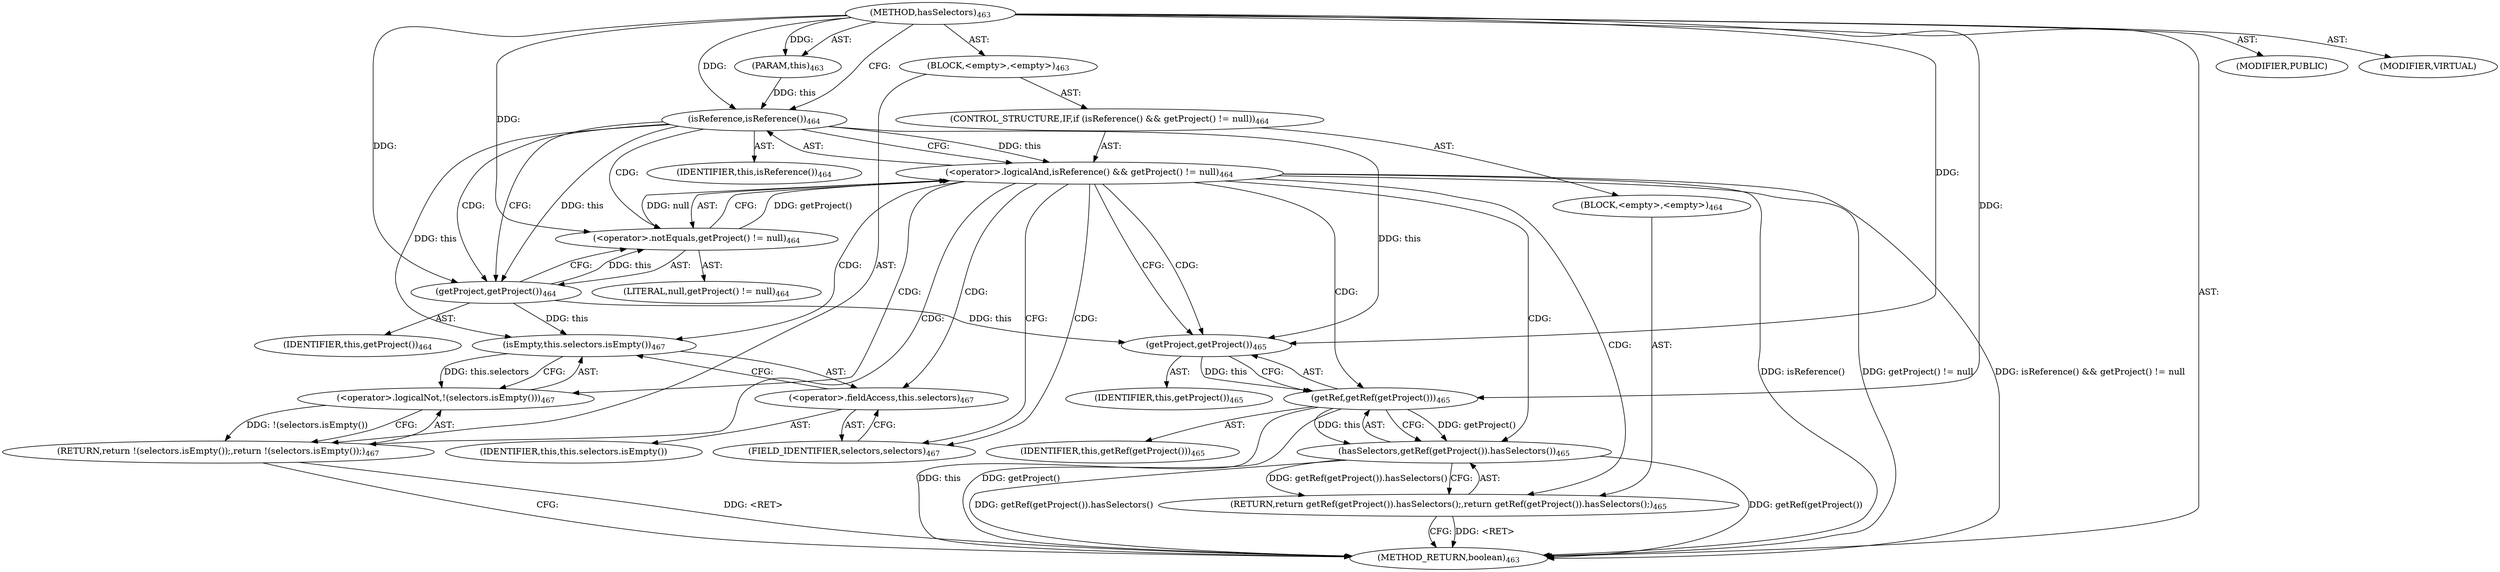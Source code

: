 digraph "hasSelectors" {  
"111669149719" [label = <(METHOD,hasSelectors)<SUB>463</SUB>> ]
"115964117013" [label = <(PARAM,this)<SUB>463</SUB>> ]
"25769803840" [label = <(BLOCK,&lt;empty&gt;,&lt;empty&gt;)<SUB>463</SUB>> ]
"47244640292" [label = <(CONTROL_STRUCTURE,IF,if (isReference() &amp;&amp; getProject() != null))<SUB>464</SUB>> ]
"30064771378" [label = <(&lt;operator&gt;.logicalAnd,isReference() &amp;&amp; getProject() != null)<SUB>464</SUB>> ]
"30064771379" [label = <(isReference,isReference())<SUB>464</SUB>> ]
"68719476797" [label = <(IDENTIFIER,this,isReference())<SUB>464</SUB>> ]
"30064771380" [label = <(&lt;operator&gt;.notEquals,getProject() != null)<SUB>464</SUB>> ]
"30064771381" [label = <(getProject,getProject())<SUB>464</SUB>> ]
"68719476798" [label = <(IDENTIFIER,this,getProject())<SUB>464</SUB>> ]
"90194313238" [label = <(LITERAL,null,getProject() != null)<SUB>464</SUB>> ]
"25769803841" [label = <(BLOCK,&lt;empty&gt;,&lt;empty&gt;)<SUB>464</SUB>> ]
"146028888080" [label = <(RETURN,return getRef(getProject()).hasSelectors();,return getRef(getProject()).hasSelectors();)<SUB>465</SUB>> ]
"30064771382" [label = <(hasSelectors,getRef(getProject()).hasSelectors())<SUB>465</SUB>> ]
"30064771383" [label = <(getRef,getRef(getProject()))<SUB>465</SUB>> ]
"68719476800" [label = <(IDENTIFIER,this,getRef(getProject()))<SUB>465</SUB>> ]
"30064771384" [label = <(getProject,getProject())<SUB>465</SUB>> ]
"68719476799" [label = <(IDENTIFIER,this,getProject())<SUB>465</SUB>> ]
"146028888081" [label = <(RETURN,return !(selectors.isEmpty());,return !(selectors.isEmpty());)<SUB>467</SUB>> ]
"30064771385" [label = <(&lt;operator&gt;.logicalNot,!(selectors.isEmpty()))<SUB>467</SUB>> ]
"30064771386" [label = <(isEmpty,this.selectors.isEmpty())<SUB>467</SUB>> ]
"30064771387" [label = <(&lt;operator&gt;.fieldAccess,this.selectors)<SUB>467</SUB>> ]
"68719477012" [label = <(IDENTIFIER,this,this.selectors.isEmpty())> ]
"55834574916" [label = <(FIELD_IDENTIFIER,selectors,selectors)<SUB>467</SUB>> ]
"133143986229" [label = <(MODIFIER,PUBLIC)> ]
"133143986230" [label = <(MODIFIER,VIRTUAL)> ]
"128849018903" [label = <(METHOD_RETURN,boolean)<SUB>463</SUB>> ]
  "111669149719" -> "115964117013"  [ label = "AST: "] 
  "111669149719" -> "25769803840"  [ label = "AST: "] 
  "111669149719" -> "133143986229"  [ label = "AST: "] 
  "111669149719" -> "133143986230"  [ label = "AST: "] 
  "111669149719" -> "128849018903"  [ label = "AST: "] 
  "25769803840" -> "47244640292"  [ label = "AST: "] 
  "25769803840" -> "146028888081"  [ label = "AST: "] 
  "47244640292" -> "30064771378"  [ label = "AST: "] 
  "47244640292" -> "25769803841"  [ label = "AST: "] 
  "30064771378" -> "30064771379"  [ label = "AST: "] 
  "30064771378" -> "30064771380"  [ label = "AST: "] 
  "30064771379" -> "68719476797"  [ label = "AST: "] 
  "30064771380" -> "30064771381"  [ label = "AST: "] 
  "30064771380" -> "90194313238"  [ label = "AST: "] 
  "30064771381" -> "68719476798"  [ label = "AST: "] 
  "25769803841" -> "146028888080"  [ label = "AST: "] 
  "146028888080" -> "30064771382"  [ label = "AST: "] 
  "30064771382" -> "30064771383"  [ label = "AST: "] 
  "30064771383" -> "68719476800"  [ label = "AST: "] 
  "30064771383" -> "30064771384"  [ label = "AST: "] 
  "30064771384" -> "68719476799"  [ label = "AST: "] 
  "146028888081" -> "30064771385"  [ label = "AST: "] 
  "30064771385" -> "30064771386"  [ label = "AST: "] 
  "30064771386" -> "30064771387"  [ label = "AST: "] 
  "30064771387" -> "68719477012"  [ label = "AST: "] 
  "30064771387" -> "55834574916"  [ label = "AST: "] 
  "146028888081" -> "128849018903"  [ label = "CFG: "] 
  "30064771378" -> "30064771384"  [ label = "CFG: "] 
  "30064771378" -> "55834574916"  [ label = "CFG: "] 
  "30064771385" -> "146028888081"  [ label = "CFG: "] 
  "30064771379" -> "30064771378"  [ label = "CFG: "] 
  "30064771379" -> "30064771381"  [ label = "CFG: "] 
  "30064771380" -> "30064771378"  [ label = "CFG: "] 
  "146028888080" -> "128849018903"  [ label = "CFG: "] 
  "30064771386" -> "30064771385"  [ label = "CFG: "] 
  "30064771381" -> "30064771380"  [ label = "CFG: "] 
  "30064771382" -> "146028888080"  [ label = "CFG: "] 
  "30064771387" -> "30064771386"  [ label = "CFG: "] 
  "30064771383" -> "30064771382"  [ label = "CFG: "] 
  "55834574916" -> "30064771387"  [ label = "CFG: "] 
  "30064771384" -> "30064771383"  [ label = "CFG: "] 
  "111669149719" -> "30064771379"  [ label = "CFG: "] 
  "146028888080" -> "128849018903"  [ label = "DDG: &lt;RET&gt;"] 
  "146028888081" -> "128849018903"  [ label = "DDG: &lt;RET&gt;"] 
  "30064771378" -> "128849018903"  [ label = "DDG: isReference()"] 
  "30064771378" -> "128849018903"  [ label = "DDG: getProject() != null"] 
  "30064771378" -> "128849018903"  [ label = "DDG: isReference() &amp;&amp; getProject() != null"] 
  "30064771383" -> "128849018903"  [ label = "DDG: this"] 
  "30064771383" -> "128849018903"  [ label = "DDG: getProject()"] 
  "30064771382" -> "128849018903"  [ label = "DDG: getRef(getProject())"] 
  "30064771382" -> "128849018903"  [ label = "DDG: getRef(getProject()).hasSelectors()"] 
  "111669149719" -> "115964117013"  [ label = "DDG: "] 
  "30064771385" -> "146028888081"  [ label = "DDG: !(selectors.isEmpty())"] 
  "30064771379" -> "30064771378"  [ label = "DDG: this"] 
  "30064771380" -> "30064771378"  [ label = "DDG: getProject()"] 
  "30064771380" -> "30064771378"  [ label = "DDG: null"] 
  "30064771382" -> "146028888080"  [ label = "DDG: getRef(getProject()).hasSelectors()"] 
  "30064771386" -> "30064771385"  [ label = "DDG: this.selectors"] 
  "115964117013" -> "30064771379"  [ label = "DDG: this"] 
  "111669149719" -> "30064771379"  [ label = "DDG: "] 
  "30064771381" -> "30064771380"  [ label = "DDG: this"] 
  "111669149719" -> "30064771380"  [ label = "DDG: "] 
  "30064771379" -> "30064771386"  [ label = "DDG: this"] 
  "30064771381" -> "30064771386"  [ label = "DDG: this"] 
  "30064771379" -> "30064771381"  [ label = "DDG: this"] 
  "111669149719" -> "30064771381"  [ label = "DDG: "] 
  "30064771383" -> "30064771382"  [ label = "DDG: this"] 
  "30064771383" -> "30064771382"  [ label = "DDG: getProject()"] 
  "30064771384" -> "30064771383"  [ label = "DDG: this"] 
  "111669149719" -> "30064771383"  [ label = "DDG: "] 
  "30064771379" -> "30064771384"  [ label = "DDG: this"] 
  "30064771381" -> "30064771384"  [ label = "DDG: this"] 
  "111669149719" -> "30064771384"  [ label = "DDG: "] 
  "30064771378" -> "55834574916"  [ label = "CDG: "] 
  "30064771378" -> "30064771384"  [ label = "CDG: "] 
  "30064771378" -> "30064771385"  [ label = "CDG: "] 
  "30064771378" -> "146028888081"  [ label = "CDG: "] 
  "30064771378" -> "30064771382"  [ label = "CDG: "] 
  "30064771378" -> "30064771383"  [ label = "CDG: "] 
  "30064771378" -> "30064771386"  [ label = "CDG: "] 
  "30064771378" -> "30064771387"  [ label = "CDG: "] 
  "30064771378" -> "146028888080"  [ label = "CDG: "] 
  "30064771379" -> "30064771380"  [ label = "CDG: "] 
  "30064771379" -> "30064771381"  [ label = "CDG: "] 
}
